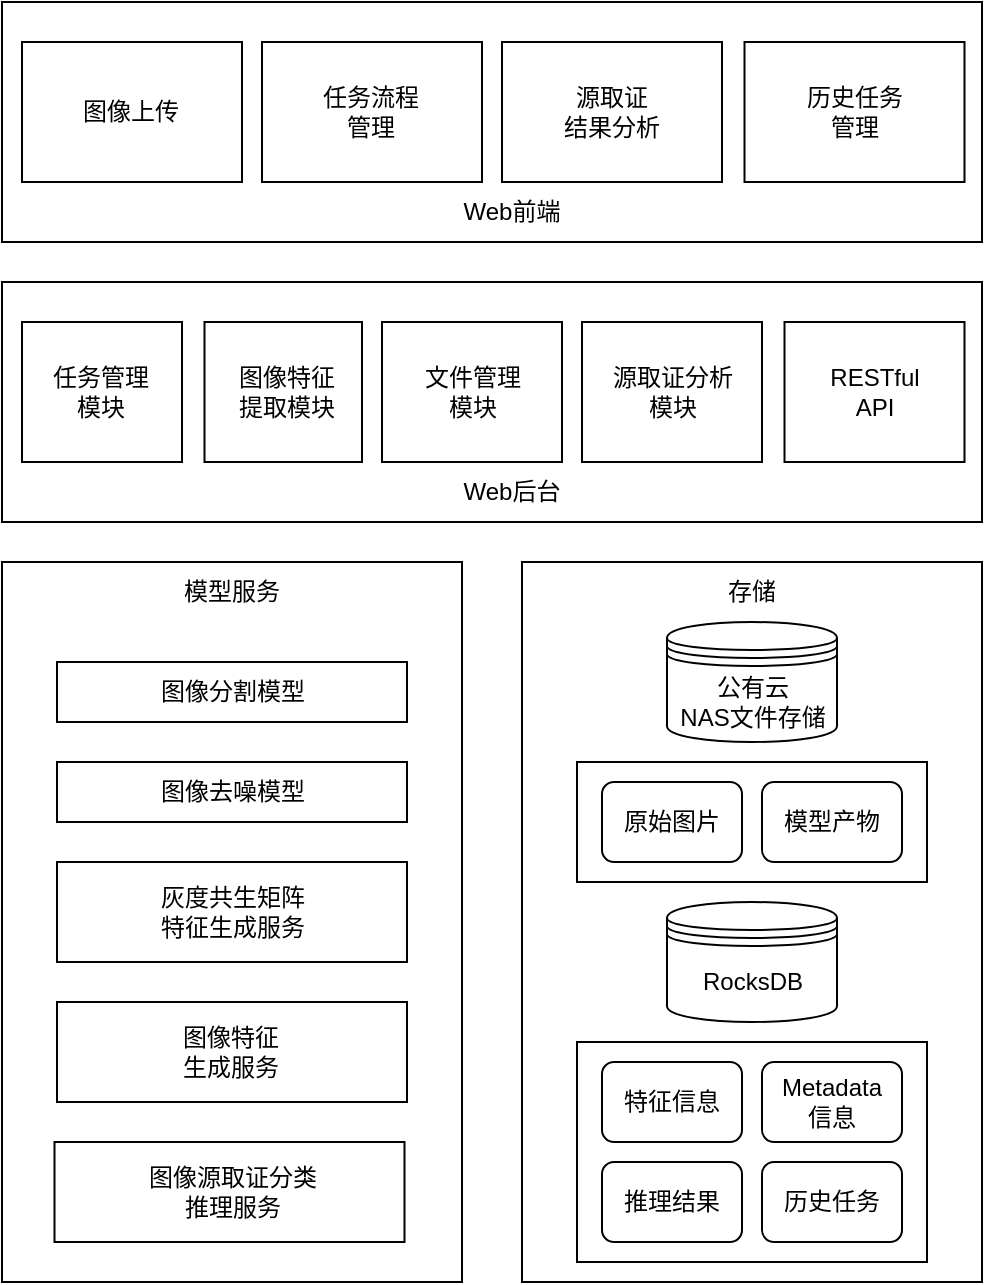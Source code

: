 <mxfile version="20.5.2" type="github">
  <diagram id="JsTCVBs2s0rYQZCpeuup" name="Page-1">
    <mxGraphModel dx="542" dy="474" grid="1" gridSize="10" guides="1" tooltips="1" connect="1" arrows="1" fold="1" page="1" pageScale="1" pageWidth="850" pageHeight="1100" math="0" shadow="0">
      <root>
        <mxCell id="0" />
        <mxCell id="1" parent="0" />
        <mxCell id="VcMnWwyvt8n1EcB4j0yQ-1" value="" style="rounded=0;whiteSpace=wrap;html=1;" vertex="1" parent="1">
          <mxGeometry x="140" y="60" width="490" height="120" as="geometry" />
        </mxCell>
        <mxCell id="VcMnWwyvt8n1EcB4j0yQ-2" value="" style="rounded=0;whiteSpace=wrap;html=1;" vertex="1" parent="1">
          <mxGeometry x="140" y="340" width="230" height="360" as="geometry" />
        </mxCell>
        <mxCell id="VcMnWwyvt8n1EcB4j0yQ-5" value="" style="rounded=0;whiteSpace=wrap;html=1;" vertex="1" parent="1">
          <mxGeometry x="400" y="340" width="230" height="360" as="geometry" />
        </mxCell>
        <mxCell id="VcMnWwyvt8n1EcB4j0yQ-9" value="存储" style="text;html=1;strokeColor=none;fillColor=none;align=center;verticalAlign=middle;whiteSpace=wrap;rounded=0;" vertex="1" parent="1">
          <mxGeometry x="485" y="340" width="60" height="30" as="geometry" />
        </mxCell>
        <mxCell id="VcMnWwyvt8n1EcB4j0yQ-10" value="" style="rounded=0;whiteSpace=wrap;html=1;" vertex="1" parent="1">
          <mxGeometry x="140" y="200" width="490" height="120" as="geometry" />
        </mxCell>
        <mxCell id="VcMnWwyvt8n1EcB4j0yQ-8" value="Web后台" style="text;html=1;strokeColor=none;fillColor=none;align=center;verticalAlign=middle;whiteSpace=wrap;rounded=0;" vertex="1" parent="1">
          <mxGeometry x="365" y="290" width="60" height="30" as="geometry" />
        </mxCell>
        <mxCell id="VcMnWwyvt8n1EcB4j0yQ-11" value="Web前端" style="text;html=1;strokeColor=none;fillColor=none;align=center;verticalAlign=middle;whiteSpace=wrap;rounded=0;" vertex="1" parent="1">
          <mxGeometry x="365" y="150" width="60" height="30" as="geometry" />
        </mxCell>
        <mxCell id="VcMnWwyvt8n1EcB4j0yQ-12" value="RocksDB" style="shape=datastore;whiteSpace=wrap;html=1;" vertex="1" parent="1">
          <mxGeometry x="472.5" y="510" width="85" height="60" as="geometry" />
        </mxCell>
        <mxCell id="VcMnWwyvt8n1EcB4j0yQ-13" value="模型服务" style="text;html=1;strokeColor=none;fillColor=none;align=center;verticalAlign=middle;whiteSpace=wrap;rounded=0;" vertex="1" parent="1">
          <mxGeometry x="225" y="340" width="60" height="30" as="geometry" />
        </mxCell>
        <mxCell id="VcMnWwyvt8n1EcB4j0yQ-14" value="公有云&lt;br&gt;NAS文件存储" style="shape=datastore;whiteSpace=wrap;html=1;" vertex="1" parent="1">
          <mxGeometry x="472.5" y="370" width="85" height="60" as="geometry" />
        </mxCell>
        <mxCell id="VcMnWwyvt8n1EcB4j0yQ-15" value="" style="verticalLabelPosition=bottom;verticalAlign=top;html=1;shape=mxgraph.basic.rect;fillColor2=none;strokeWidth=1;size=20;indent=5;" vertex="1" parent="1">
          <mxGeometry x="427.5" y="440" width="175" height="60" as="geometry" />
        </mxCell>
        <mxCell id="VcMnWwyvt8n1EcB4j0yQ-16" value="" style="verticalLabelPosition=bottom;verticalAlign=top;html=1;shape=mxgraph.basic.rect;fillColor2=none;strokeWidth=1;size=20;indent=5;" vertex="1" parent="1">
          <mxGeometry x="427.5" y="580" width="175" height="110" as="geometry" />
        </mxCell>
        <mxCell id="VcMnWwyvt8n1EcB4j0yQ-17" value="原始图片" style="rounded=1;whiteSpace=wrap;html=1;" vertex="1" parent="1">
          <mxGeometry x="440" y="450" width="70" height="40" as="geometry" />
        </mxCell>
        <mxCell id="VcMnWwyvt8n1EcB4j0yQ-18" value="模型产物" style="rounded=1;whiteSpace=wrap;html=1;" vertex="1" parent="1">
          <mxGeometry x="520" y="450" width="70" height="40" as="geometry" />
        </mxCell>
        <mxCell id="VcMnWwyvt8n1EcB4j0yQ-19" value="特征信息" style="rounded=1;whiteSpace=wrap;html=1;" vertex="1" parent="1">
          <mxGeometry x="440" y="590" width="70" height="40" as="geometry" />
        </mxCell>
        <mxCell id="VcMnWwyvt8n1EcB4j0yQ-20" value="Metadata&lt;br&gt;信息" style="rounded=1;whiteSpace=wrap;html=1;" vertex="1" parent="1">
          <mxGeometry x="520" y="590" width="70" height="40" as="geometry" />
        </mxCell>
        <mxCell id="VcMnWwyvt8n1EcB4j0yQ-21" value="推理结果" style="rounded=1;whiteSpace=wrap;html=1;" vertex="1" parent="1">
          <mxGeometry x="440" y="640" width="70" height="40" as="geometry" />
        </mxCell>
        <mxCell id="VcMnWwyvt8n1EcB4j0yQ-22" value="历史任务" style="rounded=1;whiteSpace=wrap;html=1;" vertex="1" parent="1">
          <mxGeometry x="520" y="640" width="70" height="40" as="geometry" />
        </mxCell>
        <mxCell id="VcMnWwyvt8n1EcB4j0yQ-23" value="" style="verticalLabelPosition=bottom;verticalAlign=top;html=1;shape=mxgraph.basic.rect;fillColor2=none;strokeWidth=1;size=20;indent=5;" vertex="1" parent="1">
          <mxGeometry x="167.5" y="390" width="175" height="30" as="geometry" />
        </mxCell>
        <mxCell id="VcMnWwyvt8n1EcB4j0yQ-26" value="图像分割模型" style="text;html=1;strokeColor=none;fillColor=none;align=center;verticalAlign=middle;whiteSpace=wrap;rounded=0;" vertex="1" parent="1">
          <mxGeometry x="207.5" y="390" width="95" height="30" as="geometry" />
        </mxCell>
        <mxCell id="VcMnWwyvt8n1EcB4j0yQ-28" value="" style="verticalLabelPosition=bottom;verticalAlign=top;html=1;shape=mxgraph.basic.rect;fillColor2=none;strokeWidth=1;size=20;indent=5;" vertex="1" parent="1">
          <mxGeometry x="167.5" y="440" width="175" height="30" as="geometry" />
        </mxCell>
        <mxCell id="VcMnWwyvt8n1EcB4j0yQ-29" value="图像去噪模型" style="text;html=1;strokeColor=none;fillColor=none;align=center;verticalAlign=middle;whiteSpace=wrap;rounded=0;" vertex="1" parent="1">
          <mxGeometry x="207.5" y="440" width="95" height="30" as="geometry" />
        </mxCell>
        <mxCell id="VcMnWwyvt8n1EcB4j0yQ-30" value="" style="verticalLabelPosition=bottom;verticalAlign=top;html=1;shape=mxgraph.basic.rect;fillColor2=none;strokeWidth=1;size=20;indent=5;" vertex="1" parent="1">
          <mxGeometry x="167.5" y="490" width="175" height="50" as="geometry" />
        </mxCell>
        <mxCell id="VcMnWwyvt8n1EcB4j0yQ-31" value="灰度共生矩阵&lt;br&gt;特征生成服务" style="text;html=1;strokeColor=none;fillColor=none;align=center;verticalAlign=middle;whiteSpace=wrap;rounded=0;" vertex="1" parent="1">
          <mxGeometry x="207.5" y="500" width="95" height="30" as="geometry" />
        </mxCell>
        <mxCell id="VcMnWwyvt8n1EcB4j0yQ-34" value="" style="verticalLabelPosition=bottom;verticalAlign=top;html=1;shape=mxgraph.basic.rect;fillColor2=none;strokeWidth=1;size=20;indent=5;" vertex="1" parent="1">
          <mxGeometry x="167.5" y="560" width="175" height="50" as="geometry" />
        </mxCell>
        <mxCell id="VcMnWwyvt8n1EcB4j0yQ-35" value="图像特征&lt;br&gt;生成服务" style="text;html=1;strokeColor=none;fillColor=none;align=center;verticalAlign=middle;whiteSpace=wrap;rounded=0;" vertex="1" parent="1">
          <mxGeometry x="207.5" y="570" width="92.5" height="30" as="geometry" />
        </mxCell>
        <mxCell id="VcMnWwyvt8n1EcB4j0yQ-36" value="" style="verticalLabelPosition=bottom;verticalAlign=top;html=1;shape=mxgraph.basic.rect;fillColor2=none;strokeWidth=1;size=20;indent=5;" vertex="1" parent="1">
          <mxGeometry x="166.25" y="630" width="175" height="50" as="geometry" />
        </mxCell>
        <mxCell id="VcMnWwyvt8n1EcB4j0yQ-37" value="图像源取证分类推理服务" style="text;html=1;strokeColor=none;fillColor=none;align=center;verticalAlign=middle;whiteSpace=wrap;rounded=0;" vertex="1" parent="1">
          <mxGeometry x="207.5" y="640" width="95" height="30" as="geometry" />
        </mxCell>
        <mxCell id="VcMnWwyvt8n1EcB4j0yQ-39" value="" style="verticalLabelPosition=bottom;verticalAlign=top;html=1;shape=mxgraph.basic.rect;fillColor2=none;strokeWidth=1;size=20;indent=5;" vertex="1" parent="1">
          <mxGeometry x="150" y="220" width="80" height="70" as="geometry" />
        </mxCell>
        <mxCell id="VcMnWwyvt8n1EcB4j0yQ-40" value="任务管理模块" style="text;html=1;strokeColor=none;fillColor=none;align=center;verticalAlign=middle;whiteSpace=wrap;rounded=0;" vertex="1" parent="1">
          <mxGeometry x="159.38" y="240" width="61.25" height="30" as="geometry" />
        </mxCell>
        <mxCell id="VcMnWwyvt8n1EcB4j0yQ-41" value="" style="verticalLabelPosition=bottom;verticalAlign=top;html=1;shape=mxgraph.basic.rect;fillColor2=none;strokeWidth=1;size=20;indent=5;" vertex="1" parent="1">
          <mxGeometry x="241.25" y="220" width="78.75" height="70" as="geometry" />
        </mxCell>
        <mxCell id="VcMnWwyvt8n1EcB4j0yQ-43" value="图像特征提取模块" style="text;html=1;strokeColor=none;fillColor=none;align=center;verticalAlign=middle;whiteSpace=wrap;rounded=0;" vertex="1" parent="1">
          <mxGeometry x="255" y="240" width="55" height="30" as="geometry" />
        </mxCell>
        <mxCell id="VcMnWwyvt8n1EcB4j0yQ-45" value="" style="verticalLabelPosition=bottom;verticalAlign=top;html=1;shape=mxgraph.basic.rect;fillColor2=none;strokeWidth=1;size=20;indent=5;" vertex="1" parent="1">
          <mxGeometry x="330" y="220" width="90" height="70" as="geometry" />
        </mxCell>
        <mxCell id="VcMnWwyvt8n1EcB4j0yQ-46" value="文件管理&lt;br&gt;模块" style="text;html=1;strokeColor=none;fillColor=none;align=center;verticalAlign=middle;whiteSpace=wrap;rounded=0;" vertex="1" parent="1">
          <mxGeometry x="343.75" y="240" width="62.5" height="30" as="geometry" />
        </mxCell>
        <mxCell id="VcMnWwyvt8n1EcB4j0yQ-47" value="" style="verticalLabelPosition=bottom;verticalAlign=top;html=1;shape=mxgraph.basic.rect;fillColor2=none;strokeWidth=1;size=20;indent=5;" vertex="1" parent="1">
          <mxGeometry x="430" y="220" width="90" height="70" as="geometry" />
        </mxCell>
        <mxCell id="VcMnWwyvt8n1EcB4j0yQ-48" value="源取证分析模块" style="text;html=1;strokeColor=none;fillColor=none;align=center;verticalAlign=middle;whiteSpace=wrap;rounded=0;" vertex="1" parent="1">
          <mxGeometry x="443.75" y="240" width="62.5" height="30" as="geometry" />
        </mxCell>
        <mxCell id="VcMnWwyvt8n1EcB4j0yQ-50" value="" style="verticalLabelPosition=bottom;verticalAlign=top;html=1;shape=mxgraph.basic.rect;fillColor2=none;strokeWidth=1;size=20;indent=5;" vertex="1" parent="1">
          <mxGeometry x="531.25" y="220" width="90" height="70" as="geometry" />
        </mxCell>
        <mxCell id="VcMnWwyvt8n1EcB4j0yQ-51" value="RESTful API" style="text;html=1;strokeColor=none;fillColor=none;align=center;verticalAlign=middle;whiteSpace=wrap;rounded=0;" vertex="1" parent="1">
          <mxGeometry x="545" y="240" width="62.5" height="30" as="geometry" />
        </mxCell>
        <mxCell id="VcMnWwyvt8n1EcB4j0yQ-52" value="" style="verticalLabelPosition=bottom;verticalAlign=top;html=1;shape=mxgraph.basic.rect;fillColor2=none;strokeWidth=1;size=20;indent=5;" vertex="1" parent="1">
          <mxGeometry x="150" y="80" width="110" height="70" as="geometry" />
        </mxCell>
        <mxCell id="VcMnWwyvt8n1EcB4j0yQ-53" value="" style="verticalLabelPosition=bottom;verticalAlign=top;html=1;shape=mxgraph.basic.rect;fillColor2=none;strokeWidth=1;size=20;indent=5;" vertex="1" parent="1">
          <mxGeometry x="270" y="80" width="110" height="70" as="geometry" />
        </mxCell>
        <mxCell id="VcMnWwyvt8n1EcB4j0yQ-54" value="" style="verticalLabelPosition=bottom;verticalAlign=top;html=1;shape=mxgraph.basic.rect;fillColor2=none;strokeWidth=1;size=20;indent=5;" vertex="1" parent="1">
          <mxGeometry x="390" y="80" width="110" height="70" as="geometry" />
        </mxCell>
        <mxCell id="VcMnWwyvt8n1EcB4j0yQ-55" value="" style="verticalLabelPosition=bottom;verticalAlign=top;html=1;shape=mxgraph.basic.rect;fillColor2=none;strokeWidth=1;size=20;indent=5;" vertex="1" parent="1">
          <mxGeometry x="511.25" y="80" width="110" height="70" as="geometry" />
        </mxCell>
        <mxCell id="VcMnWwyvt8n1EcB4j0yQ-56" value="图像上传" style="text;html=1;strokeColor=none;fillColor=none;align=center;verticalAlign=middle;whiteSpace=wrap;rounded=0;" vertex="1" parent="1">
          <mxGeometry x="174.38" y="100" width="61.25" height="30" as="geometry" />
        </mxCell>
        <mxCell id="VcMnWwyvt8n1EcB4j0yQ-57" value="任务流程管理" style="text;html=1;strokeColor=none;fillColor=none;align=center;verticalAlign=middle;whiteSpace=wrap;rounded=0;" vertex="1" parent="1">
          <mxGeometry x="294.37" y="100" width="61.25" height="30" as="geometry" />
        </mxCell>
        <mxCell id="VcMnWwyvt8n1EcB4j0yQ-58" value="源取证&lt;br&gt;结果分析" style="text;html=1;strokeColor=none;fillColor=none;align=center;verticalAlign=middle;whiteSpace=wrap;rounded=0;" vertex="1" parent="1">
          <mxGeometry x="412.18" y="100" width="65.63" height="30" as="geometry" />
        </mxCell>
        <mxCell id="VcMnWwyvt8n1EcB4j0yQ-59" value="历史任务管理" style="text;html=1;strokeColor=none;fillColor=none;align=center;verticalAlign=middle;whiteSpace=wrap;rounded=0;" vertex="1" parent="1">
          <mxGeometry x="535.62" y="100" width="61.25" height="30" as="geometry" />
        </mxCell>
      </root>
    </mxGraphModel>
  </diagram>
</mxfile>
